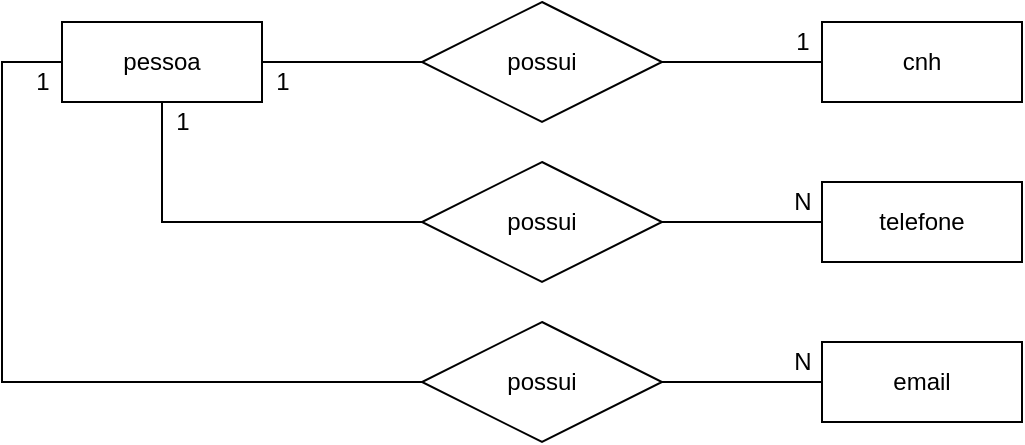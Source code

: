 <mxfile version="14.8.1" type="device"><diagram id="ULHRAu5cxRe5pc68Wg-j" name="Page-1"><mxGraphModel dx="1038" dy="579" grid="1" gridSize="10" guides="1" tooltips="1" connect="1" arrows="1" fold="1" page="1" pageScale="1" pageWidth="827" pageHeight="1169" math="0" shadow="0"><root><mxCell id="0"/><mxCell id="1" parent="0"/><mxCell id="JF4OXGQvvGhv6dvkzH7T-5" style="edgeStyle=orthogonalEdgeStyle;rounded=0;orthogonalLoop=1;jettySize=auto;html=1;entryX=0;entryY=0.5;entryDx=0;entryDy=0;endArrow=none;endFill=0;" edge="1" parent="1" source="JF4OXGQvvGhv6dvkzH7T-1" target="JF4OXGQvvGhv6dvkzH7T-3"><mxGeometry relative="1" as="geometry"/></mxCell><mxCell id="JF4OXGQvvGhv6dvkzH7T-12" style="edgeStyle=orthogonalEdgeStyle;rounded=0;orthogonalLoop=1;jettySize=auto;html=1;entryX=0;entryY=0.5;entryDx=0;entryDy=0;endArrow=none;endFill=0;" edge="1" parent="1" source="JF4OXGQvvGhv6dvkzH7T-1" target="JF4OXGQvvGhv6dvkzH7T-7"><mxGeometry relative="1" as="geometry"><Array as="points"><mxPoint x="170" y="260"/></Array></mxGeometry></mxCell><mxCell id="JF4OXGQvvGhv6dvkzH7T-13" style="edgeStyle=orthogonalEdgeStyle;rounded=0;orthogonalLoop=1;jettySize=auto;html=1;endArrow=none;endFill=0;" edge="1" parent="1" source="JF4OXGQvvGhv6dvkzH7T-1" target="JF4OXGQvvGhv6dvkzH7T-8"><mxGeometry relative="1" as="geometry"><Array as="points"><mxPoint x="90" y="180"/><mxPoint x="90" y="340"/></Array></mxGeometry></mxCell><mxCell id="JF4OXGQvvGhv6dvkzH7T-1" value="pessoa" style="whiteSpace=wrap;html=1;align=center;" vertex="1" parent="1"><mxGeometry x="120" y="160" width="100" height="40" as="geometry"/></mxCell><mxCell id="JF4OXGQvvGhv6dvkzH7T-2" value="cnh" style="whiteSpace=wrap;html=1;align=center;" vertex="1" parent="1"><mxGeometry x="500" y="160" width="100" height="40" as="geometry"/></mxCell><mxCell id="JF4OXGQvvGhv6dvkzH7T-6" style="edgeStyle=orthogonalEdgeStyle;rounded=0;orthogonalLoop=1;jettySize=auto;html=1;entryX=0;entryY=0.5;entryDx=0;entryDy=0;endArrow=none;endFill=0;" edge="1" parent="1" source="JF4OXGQvvGhv6dvkzH7T-3" target="JF4OXGQvvGhv6dvkzH7T-2"><mxGeometry relative="1" as="geometry"/></mxCell><mxCell id="JF4OXGQvvGhv6dvkzH7T-3" value="possui" style="shape=rhombus;perimeter=rhombusPerimeter;whiteSpace=wrap;html=1;align=center;" vertex="1" parent="1"><mxGeometry x="300" y="150" width="120" height="60" as="geometry"/></mxCell><mxCell id="JF4OXGQvvGhv6dvkzH7T-14" style="edgeStyle=orthogonalEdgeStyle;rounded=0;orthogonalLoop=1;jettySize=auto;html=1;entryX=0;entryY=0.5;entryDx=0;entryDy=0;endArrow=none;endFill=0;" edge="1" parent="1" source="JF4OXGQvvGhv6dvkzH7T-7" target="JF4OXGQvvGhv6dvkzH7T-10"><mxGeometry relative="1" as="geometry"/></mxCell><mxCell id="JF4OXGQvvGhv6dvkzH7T-7" value="possui" style="shape=rhombus;perimeter=rhombusPerimeter;whiteSpace=wrap;html=1;align=center;" vertex="1" parent="1"><mxGeometry x="300" y="230" width="120" height="60" as="geometry"/></mxCell><mxCell id="JF4OXGQvvGhv6dvkzH7T-15" style="edgeStyle=orthogonalEdgeStyle;rounded=0;orthogonalLoop=1;jettySize=auto;html=1;entryX=0;entryY=0.5;entryDx=0;entryDy=0;endArrow=none;endFill=0;" edge="1" parent="1" source="JF4OXGQvvGhv6dvkzH7T-8" target="JF4OXGQvvGhv6dvkzH7T-11"><mxGeometry relative="1" as="geometry"/></mxCell><mxCell id="JF4OXGQvvGhv6dvkzH7T-8" value="possui" style="shape=rhombus;perimeter=rhombusPerimeter;whiteSpace=wrap;html=1;align=center;" vertex="1" parent="1"><mxGeometry x="300" y="310" width="120" height="60" as="geometry"/></mxCell><mxCell id="JF4OXGQvvGhv6dvkzH7T-10" value="telefone" style="whiteSpace=wrap;html=1;align=center;" vertex="1" parent="1"><mxGeometry x="500" y="240" width="100" height="40" as="geometry"/></mxCell><mxCell id="JF4OXGQvvGhv6dvkzH7T-11" value="email" style="whiteSpace=wrap;html=1;align=center;" vertex="1" parent="1"><mxGeometry x="500" y="320" width="100" height="40" as="geometry"/></mxCell><mxCell id="JF4OXGQvvGhv6dvkzH7T-16" value="1" style="text;html=1;align=center;verticalAlign=middle;resizable=0;points=[];autosize=1;strokeColor=none;" vertex="1" parent="1"><mxGeometry x="220" y="180" width="20" height="20" as="geometry"/></mxCell><mxCell id="JF4OXGQvvGhv6dvkzH7T-17" value="1" style="text;html=1;align=center;verticalAlign=middle;resizable=0;points=[];autosize=1;strokeColor=none;" vertex="1" parent="1"><mxGeometry x="170" y="200" width="20" height="20" as="geometry"/></mxCell><mxCell id="JF4OXGQvvGhv6dvkzH7T-18" value="1" style="text;html=1;align=center;verticalAlign=middle;resizable=0;points=[];autosize=1;strokeColor=none;" vertex="1" parent="1"><mxGeometry x="100" y="180" width="20" height="20" as="geometry"/></mxCell><mxCell id="JF4OXGQvvGhv6dvkzH7T-19" value="1" style="text;html=1;align=center;verticalAlign=middle;resizable=0;points=[];autosize=1;strokeColor=none;" vertex="1" parent="1"><mxGeometry x="480" y="160" width="20" height="20" as="geometry"/></mxCell><mxCell id="JF4OXGQvvGhv6dvkzH7T-20" value="N" style="text;html=1;align=center;verticalAlign=middle;resizable=0;points=[];autosize=1;strokeColor=none;" vertex="1" parent="1"><mxGeometry x="480" y="240" width="20" height="20" as="geometry"/></mxCell><mxCell id="JF4OXGQvvGhv6dvkzH7T-21" value="N" style="text;html=1;align=center;verticalAlign=middle;resizable=0;points=[];autosize=1;strokeColor=none;" vertex="1" parent="1"><mxGeometry x="480" y="320" width="20" height="20" as="geometry"/></mxCell></root></mxGraphModel></diagram></mxfile>